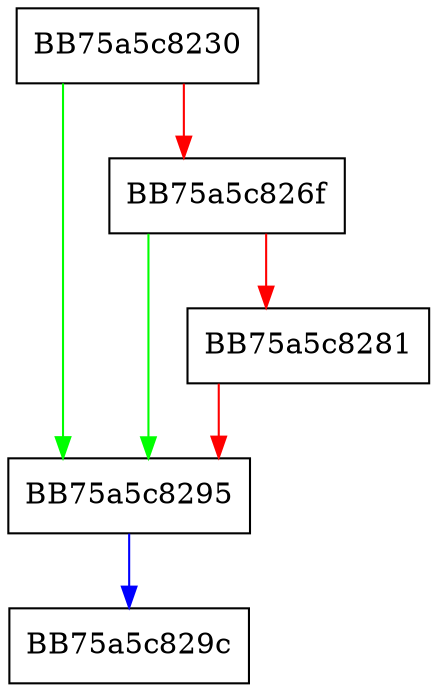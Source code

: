 digraph GetProcessExclusions {
  node [shape="box"];
  graph [splines=ortho];
  BB75a5c8230 -> BB75a5c8295 [color="green"];
  BB75a5c8230 -> BB75a5c826f [color="red"];
  BB75a5c826f -> BB75a5c8295 [color="green"];
  BB75a5c826f -> BB75a5c8281 [color="red"];
  BB75a5c8281 -> BB75a5c8295 [color="red"];
  BB75a5c8295 -> BB75a5c829c [color="blue"];
}